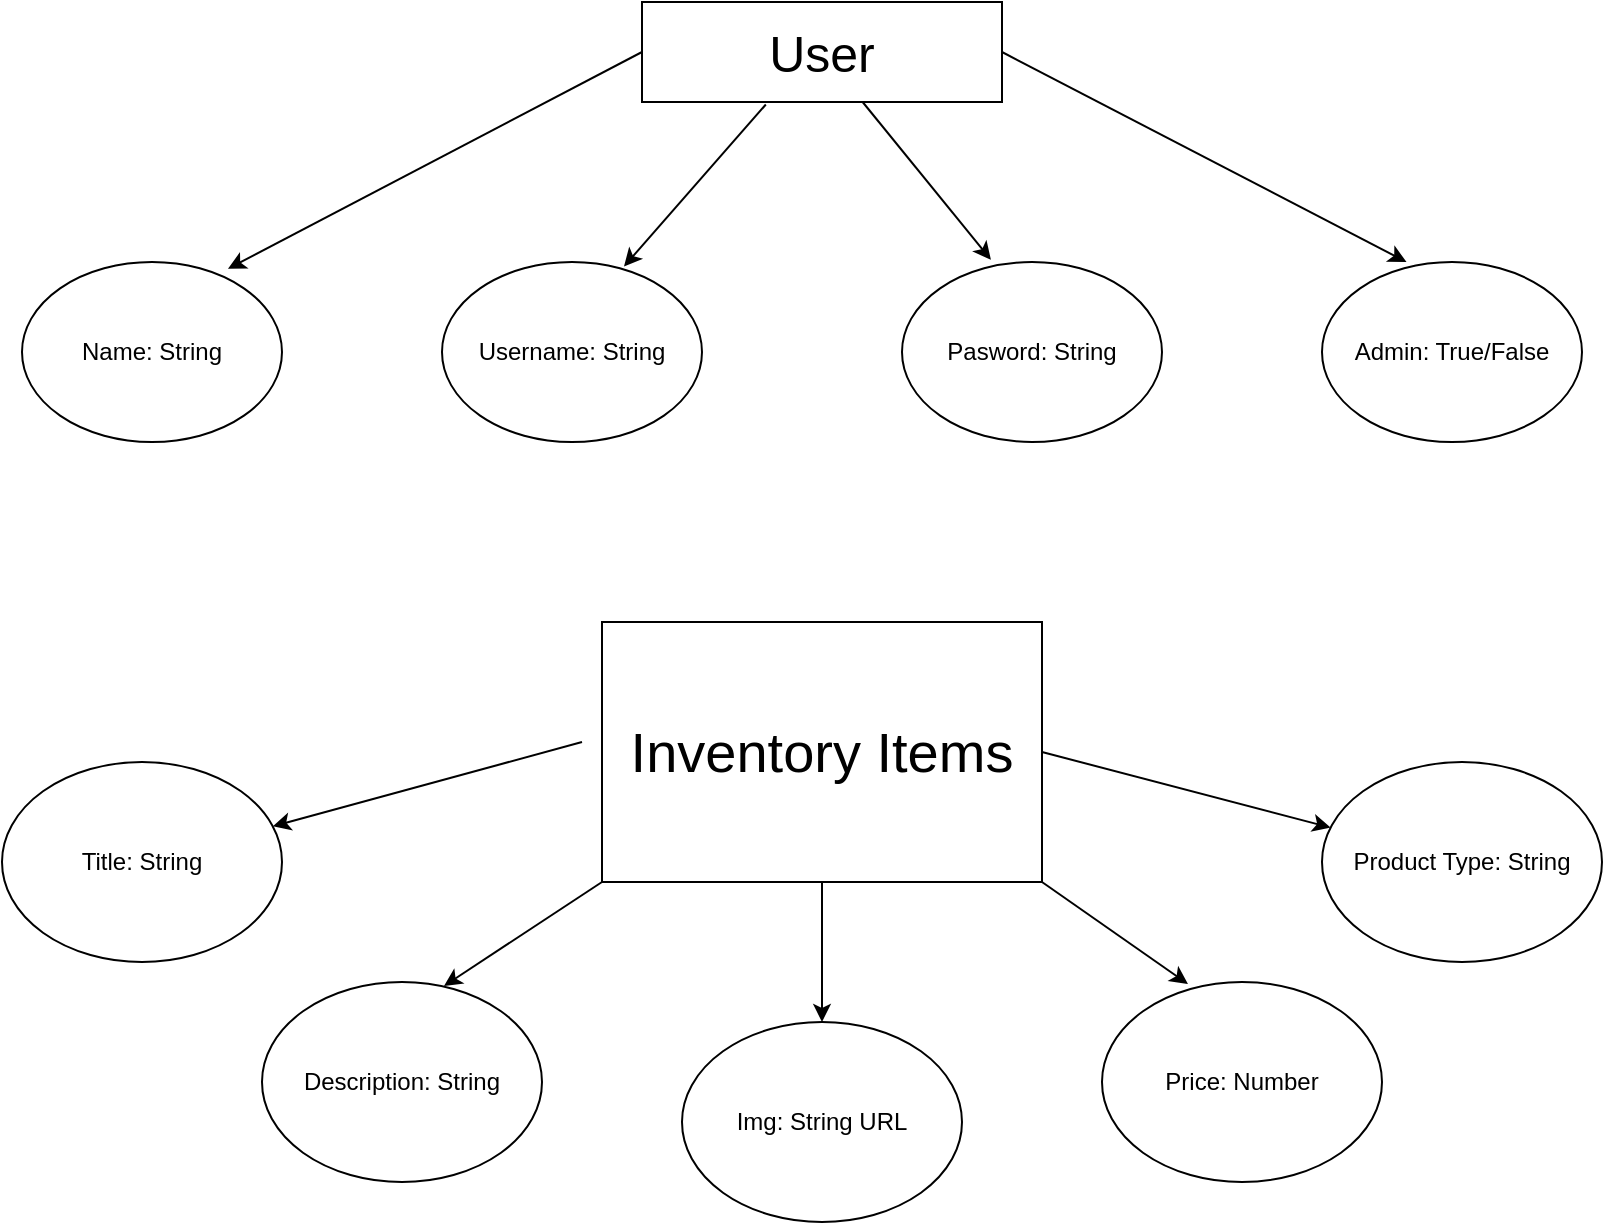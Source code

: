 <mxfile>
    <diagram id="-pcRB1szolX4Oo3Rn_cl" name="Page-1">
        <mxGraphModel dx="1171" dy="790" grid="1" gridSize="10" guides="1" tooltips="1" connect="1" arrows="1" fold="1" page="1" pageScale="1" pageWidth="850" pageHeight="1100" math="0" shadow="0">
            <root>
                <mxCell id="0"/>
                <mxCell id="1" parent="0"/>
                <mxCell id="2" value="&lt;font style=&quot;font-size: 25px&quot;&gt;User&lt;/font&gt;" style="rounded=0;whiteSpace=wrap;html=1;" vertex="1" parent="1">
                    <mxGeometry x="350" y="10" width="180" height="50" as="geometry"/>
                </mxCell>
                <mxCell id="3" value="&lt;font style=&quot;font-size: 28px&quot;&gt;Inventory Items&lt;/font&gt;" style="rounded=0;whiteSpace=wrap;html=1;" vertex="1" parent="1">
                    <mxGeometry x="330" y="320" width="220" height="130" as="geometry"/>
                </mxCell>
                <mxCell id="4" value="Name: String" style="ellipse;whiteSpace=wrap;html=1;" vertex="1" parent="1">
                    <mxGeometry x="40" y="140" width="130" height="90" as="geometry"/>
                </mxCell>
                <mxCell id="5" value="Username: String" style="ellipse;whiteSpace=wrap;html=1;" vertex="1" parent="1">
                    <mxGeometry x="250" y="140" width="130" height="90" as="geometry"/>
                </mxCell>
                <mxCell id="6" value="Pasword: String" style="ellipse;whiteSpace=wrap;html=1;" vertex="1" parent="1">
                    <mxGeometry x="480" y="140" width="130" height="90" as="geometry"/>
                </mxCell>
                <mxCell id="7" value="Admin: True/False" style="ellipse;whiteSpace=wrap;html=1;" vertex="1" parent="1">
                    <mxGeometry x="690" y="140" width="130" height="90" as="geometry"/>
                </mxCell>
                <mxCell id="8" value="" style="endArrow=classic;html=1;exitX=0.344;exitY=1.025;exitDx=0;exitDy=0;exitPerimeter=0;entryX=0.7;entryY=0.025;entryDx=0;entryDy=0;entryPerimeter=0;" edge="1" parent="1" source="2" target="5">
                    <mxGeometry width="50" height="50" relative="1" as="geometry">
                        <mxPoint x="380" y="80" as="sourcePoint"/>
                        <mxPoint x="360" y="130" as="targetPoint"/>
                    </mxGeometry>
                </mxCell>
                <mxCell id="9" value="" style="endArrow=classic;html=1;entryX=0.342;entryY=-0.012;entryDx=0;entryDy=0;entryPerimeter=0;" edge="1" parent="1" source="2" target="6">
                    <mxGeometry width="50" height="50" relative="1" as="geometry">
                        <mxPoint x="490" y="80" as="sourcePoint"/>
                        <mxPoint x="520" y="130" as="targetPoint"/>
                    </mxGeometry>
                </mxCell>
                <mxCell id="11" value="" style="endArrow=classic;html=1;entryX=0.792;entryY=0.038;entryDx=0;entryDy=0;entryPerimeter=0;exitX=0;exitY=0.5;exitDx=0;exitDy=0;" edge="1" parent="1" source="2" target="4">
                    <mxGeometry width="50" height="50" relative="1" as="geometry">
                        <mxPoint x="200" y="110" as="sourcePoint"/>
                        <mxPoint x="250" y="60" as="targetPoint"/>
                    </mxGeometry>
                </mxCell>
                <mxCell id="12" value="" style="endArrow=classic;html=1;entryX=0.325;entryY=0;entryDx=0;entryDy=0;entryPerimeter=0;exitX=1;exitY=0.5;exitDx=0;exitDy=0;" edge="1" parent="1" source="2" target="7">
                    <mxGeometry width="50" height="50" relative="1" as="geometry">
                        <mxPoint x="640" y="100" as="sourcePoint"/>
                        <mxPoint x="690" y="50" as="targetPoint"/>
                    </mxGeometry>
                </mxCell>
                <mxCell id="14" value="Title: String" style="ellipse;whiteSpace=wrap;html=1;" vertex="1" parent="1">
                    <mxGeometry x="30" y="390" width="140" height="100" as="geometry"/>
                </mxCell>
                <mxCell id="15" value="Description: String" style="ellipse;whiteSpace=wrap;html=1;" vertex="1" parent="1">
                    <mxGeometry x="160" y="500" width="140" height="100" as="geometry"/>
                </mxCell>
                <mxCell id="16" value="Img: String URL" style="ellipse;whiteSpace=wrap;html=1;" vertex="1" parent="1">
                    <mxGeometry x="370" y="520" width="140" height="100" as="geometry"/>
                </mxCell>
                <mxCell id="17" value="Price: Number" style="ellipse;whiteSpace=wrap;html=1;" vertex="1" parent="1">
                    <mxGeometry x="580" y="500" width="140" height="100" as="geometry"/>
                </mxCell>
                <mxCell id="18" value="Product Type: String" style="ellipse;whiteSpace=wrap;html=1;" vertex="1" parent="1">
                    <mxGeometry x="690" y="390" width="140" height="100" as="geometry"/>
                </mxCell>
                <mxCell id="19" value="" style="endArrow=classic;html=1;" edge="1" parent="1" target="14">
                    <mxGeometry width="50" height="50" relative="1" as="geometry">
                        <mxPoint x="320" y="380" as="sourcePoint"/>
                        <mxPoint x="250" y="350" as="targetPoint"/>
                    </mxGeometry>
                </mxCell>
                <mxCell id="20" value="" style="endArrow=classic;html=1;exitX=0;exitY=1;exitDx=0;exitDy=0;entryX=0.65;entryY=0.02;entryDx=0;entryDy=0;entryPerimeter=0;" edge="1" parent="1" source="3" target="15">
                    <mxGeometry width="50" height="50" relative="1" as="geometry">
                        <mxPoint x="240" y="480" as="sourcePoint"/>
                        <mxPoint x="290" y="430" as="targetPoint"/>
                    </mxGeometry>
                </mxCell>
                <mxCell id="21" value="" style="endArrow=classic;html=1;entryX=0.5;entryY=0;entryDx=0;entryDy=0;exitX=0.5;exitY=1;exitDx=0;exitDy=0;" edge="1" parent="1" source="3" target="16">
                    <mxGeometry width="50" height="50" relative="1" as="geometry">
                        <mxPoint x="410" y="510" as="sourcePoint"/>
                        <mxPoint x="460" y="460" as="targetPoint"/>
                    </mxGeometry>
                </mxCell>
                <mxCell id="22" value="" style="endArrow=classic;html=1;entryX=0.307;entryY=0.01;entryDx=0;entryDy=0;entryPerimeter=0;exitX=1;exitY=1;exitDx=0;exitDy=0;" edge="1" parent="1" source="3" target="17">
                    <mxGeometry width="50" height="50" relative="1" as="geometry">
                        <mxPoint x="570" y="500" as="sourcePoint"/>
                        <mxPoint x="620" y="450" as="targetPoint"/>
                    </mxGeometry>
                </mxCell>
                <mxCell id="23" value="" style="endArrow=classic;html=1;exitX=1;exitY=0.5;exitDx=0;exitDy=0;" edge="1" parent="1" source="3" target="18">
                    <mxGeometry width="50" height="50" relative="1" as="geometry">
                        <mxPoint x="610" y="410" as="sourcePoint"/>
                        <mxPoint x="660" y="360" as="targetPoint"/>
                    </mxGeometry>
                </mxCell>
            </root>
        </mxGraphModel>
    </diagram>
</mxfile>